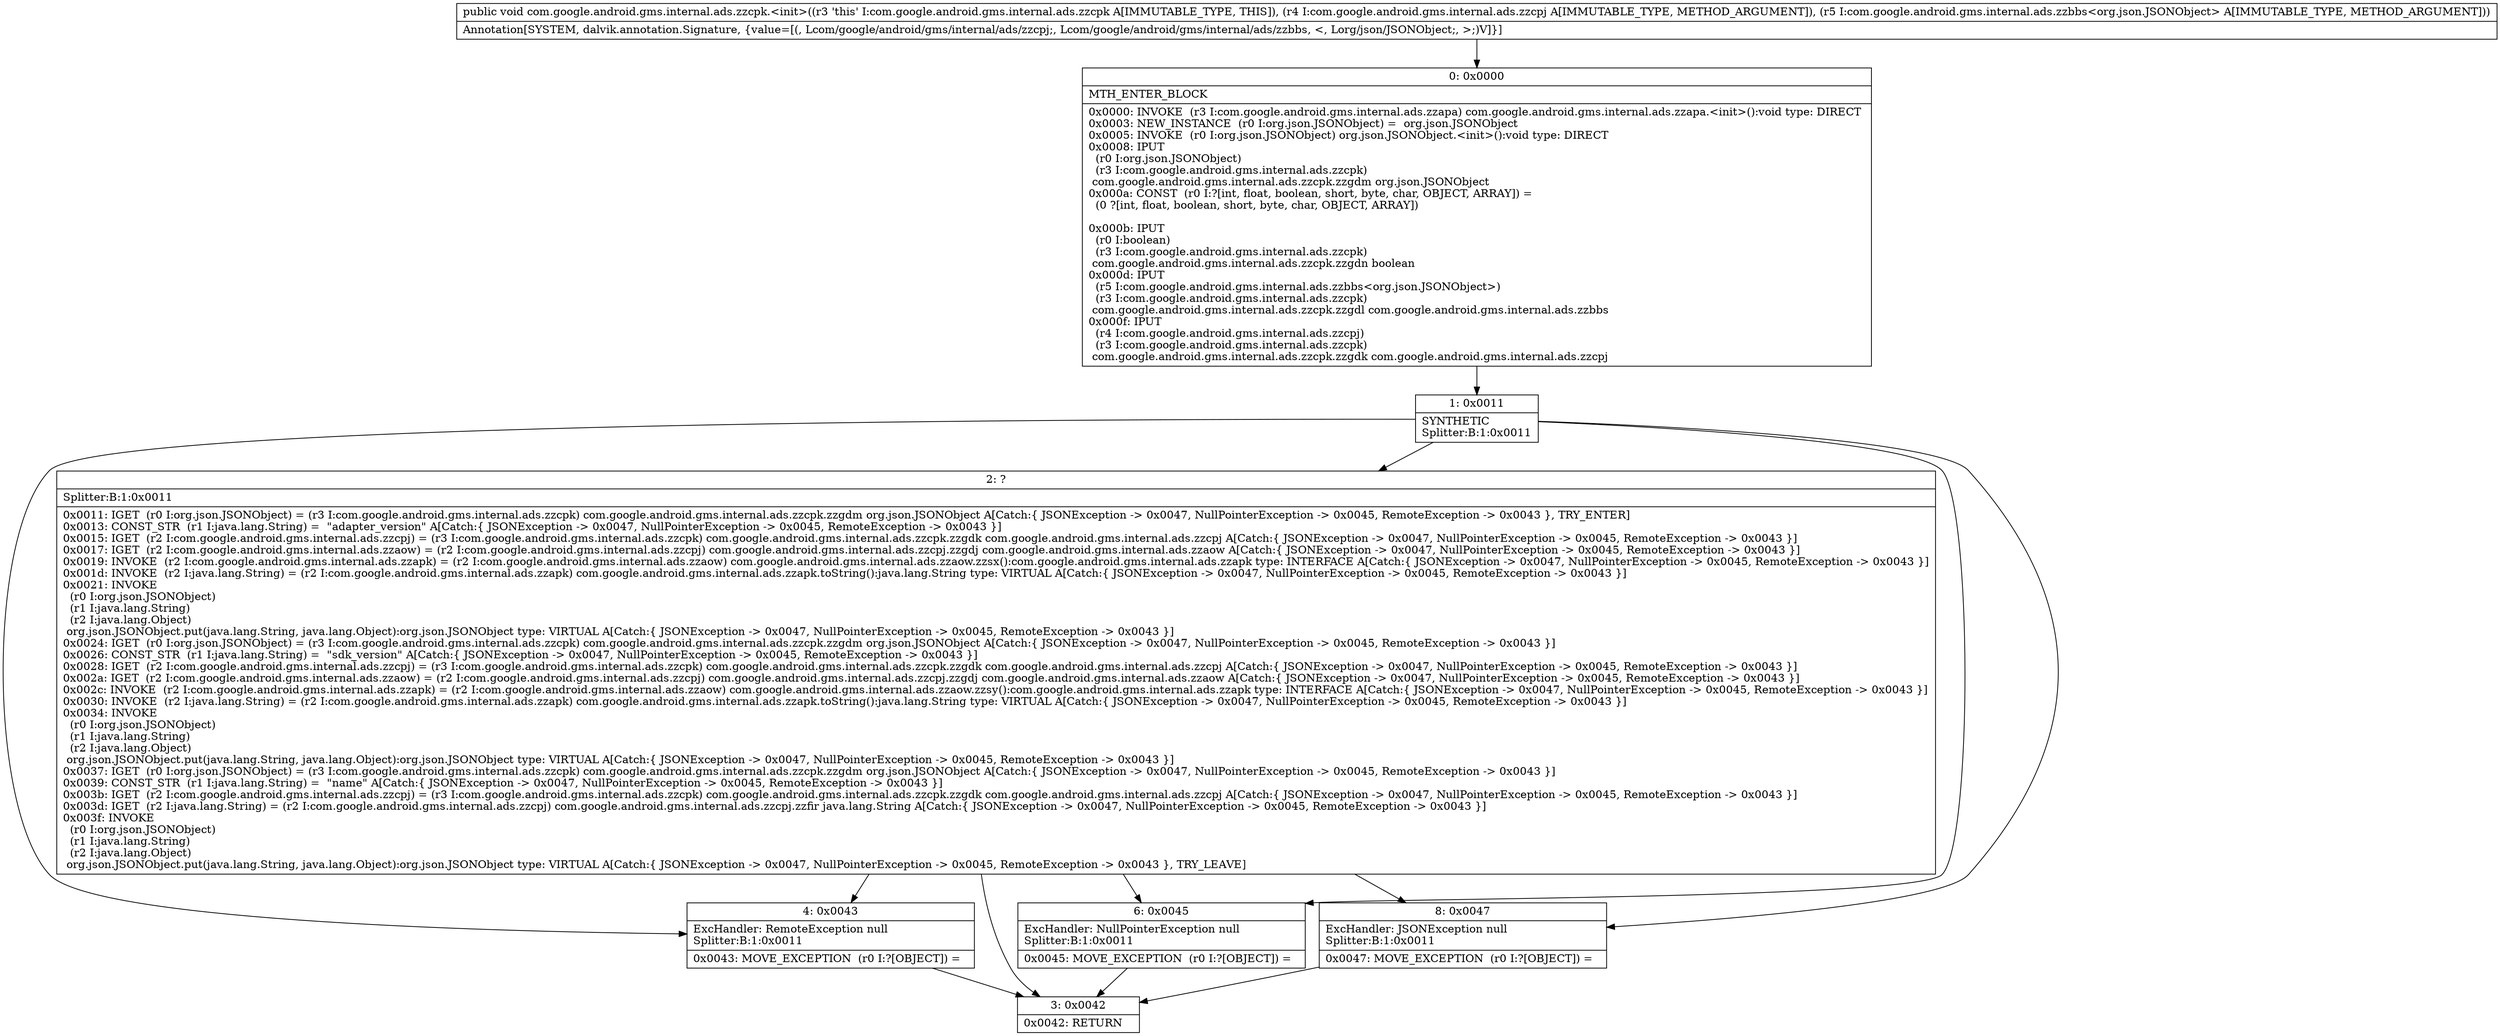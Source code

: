 digraph "CFG forcom.google.android.gms.internal.ads.zzcpk.\<init\>(Lcom\/google\/android\/gms\/internal\/ads\/zzcpj;Lcom\/google\/android\/gms\/internal\/ads\/zzbbs;)V" {
Node_0 [shape=record,label="{0\:\ 0x0000|MTH_ENTER_BLOCK\l|0x0000: INVOKE  (r3 I:com.google.android.gms.internal.ads.zzapa) com.google.android.gms.internal.ads.zzapa.\<init\>():void type: DIRECT \l0x0003: NEW_INSTANCE  (r0 I:org.json.JSONObject) =  org.json.JSONObject \l0x0005: INVOKE  (r0 I:org.json.JSONObject) org.json.JSONObject.\<init\>():void type: DIRECT \l0x0008: IPUT  \l  (r0 I:org.json.JSONObject)\l  (r3 I:com.google.android.gms.internal.ads.zzcpk)\l com.google.android.gms.internal.ads.zzcpk.zzgdm org.json.JSONObject \l0x000a: CONST  (r0 I:?[int, float, boolean, short, byte, char, OBJECT, ARRAY]) = \l  (0 ?[int, float, boolean, short, byte, char, OBJECT, ARRAY])\l \l0x000b: IPUT  \l  (r0 I:boolean)\l  (r3 I:com.google.android.gms.internal.ads.zzcpk)\l com.google.android.gms.internal.ads.zzcpk.zzgdn boolean \l0x000d: IPUT  \l  (r5 I:com.google.android.gms.internal.ads.zzbbs\<org.json.JSONObject\>)\l  (r3 I:com.google.android.gms.internal.ads.zzcpk)\l com.google.android.gms.internal.ads.zzcpk.zzgdl com.google.android.gms.internal.ads.zzbbs \l0x000f: IPUT  \l  (r4 I:com.google.android.gms.internal.ads.zzcpj)\l  (r3 I:com.google.android.gms.internal.ads.zzcpk)\l com.google.android.gms.internal.ads.zzcpk.zzgdk com.google.android.gms.internal.ads.zzcpj \l}"];
Node_1 [shape=record,label="{1\:\ 0x0011|SYNTHETIC\lSplitter:B:1:0x0011\l}"];
Node_2 [shape=record,label="{2\:\ ?|Splitter:B:1:0x0011\l|0x0011: IGET  (r0 I:org.json.JSONObject) = (r3 I:com.google.android.gms.internal.ads.zzcpk) com.google.android.gms.internal.ads.zzcpk.zzgdm org.json.JSONObject A[Catch:\{ JSONException \-\> 0x0047, NullPointerException \-\> 0x0045, RemoteException \-\> 0x0043 \}, TRY_ENTER]\l0x0013: CONST_STR  (r1 I:java.lang.String) =  \"adapter_version\" A[Catch:\{ JSONException \-\> 0x0047, NullPointerException \-\> 0x0045, RemoteException \-\> 0x0043 \}]\l0x0015: IGET  (r2 I:com.google.android.gms.internal.ads.zzcpj) = (r3 I:com.google.android.gms.internal.ads.zzcpk) com.google.android.gms.internal.ads.zzcpk.zzgdk com.google.android.gms.internal.ads.zzcpj A[Catch:\{ JSONException \-\> 0x0047, NullPointerException \-\> 0x0045, RemoteException \-\> 0x0043 \}]\l0x0017: IGET  (r2 I:com.google.android.gms.internal.ads.zzaow) = (r2 I:com.google.android.gms.internal.ads.zzcpj) com.google.android.gms.internal.ads.zzcpj.zzgdj com.google.android.gms.internal.ads.zzaow A[Catch:\{ JSONException \-\> 0x0047, NullPointerException \-\> 0x0045, RemoteException \-\> 0x0043 \}]\l0x0019: INVOKE  (r2 I:com.google.android.gms.internal.ads.zzapk) = (r2 I:com.google.android.gms.internal.ads.zzaow) com.google.android.gms.internal.ads.zzaow.zzsx():com.google.android.gms.internal.ads.zzapk type: INTERFACE A[Catch:\{ JSONException \-\> 0x0047, NullPointerException \-\> 0x0045, RemoteException \-\> 0x0043 \}]\l0x001d: INVOKE  (r2 I:java.lang.String) = (r2 I:com.google.android.gms.internal.ads.zzapk) com.google.android.gms.internal.ads.zzapk.toString():java.lang.String type: VIRTUAL A[Catch:\{ JSONException \-\> 0x0047, NullPointerException \-\> 0x0045, RemoteException \-\> 0x0043 \}]\l0x0021: INVOKE  \l  (r0 I:org.json.JSONObject)\l  (r1 I:java.lang.String)\l  (r2 I:java.lang.Object)\l org.json.JSONObject.put(java.lang.String, java.lang.Object):org.json.JSONObject type: VIRTUAL A[Catch:\{ JSONException \-\> 0x0047, NullPointerException \-\> 0x0045, RemoteException \-\> 0x0043 \}]\l0x0024: IGET  (r0 I:org.json.JSONObject) = (r3 I:com.google.android.gms.internal.ads.zzcpk) com.google.android.gms.internal.ads.zzcpk.zzgdm org.json.JSONObject A[Catch:\{ JSONException \-\> 0x0047, NullPointerException \-\> 0x0045, RemoteException \-\> 0x0043 \}]\l0x0026: CONST_STR  (r1 I:java.lang.String) =  \"sdk_version\" A[Catch:\{ JSONException \-\> 0x0047, NullPointerException \-\> 0x0045, RemoteException \-\> 0x0043 \}]\l0x0028: IGET  (r2 I:com.google.android.gms.internal.ads.zzcpj) = (r3 I:com.google.android.gms.internal.ads.zzcpk) com.google.android.gms.internal.ads.zzcpk.zzgdk com.google.android.gms.internal.ads.zzcpj A[Catch:\{ JSONException \-\> 0x0047, NullPointerException \-\> 0x0045, RemoteException \-\> 0x0043 \}]\l0x002a: IGET  (r2 I:com.google.android.gms.internal.ads.zzaow) = (r2 I:com.google.android.gms.internal.ads.zzcpj) com.google.android.gms.internal.ads.zzcpj.zzgdj com.google.android.gms.internal.ads.zzaow A[Catch:\{ JSONException \-\> 0x0047, NullPointerException \-\> 0x0045, RemoteException \-\> 0x0043 \}]\l0x002c: INVOKE  (r2 I:com.google.android.gms.internal.ads.zzapk) = (r2 I:com.google.android.gms.internal.ads.zzaow) com.google.android.gms.internal.ads.zzaow.zzsy():com.google.android.gms.internal.ads.zzapk type: INTERFACE A[Catch:\{ JSONException \-\> 0x0047, NullPointerException \-\> 0x0045, RemoteException \-\> 0x0043 \}]\l0x0030: INVOKE  (r2 I:java.lang.String) = (r2 I:com.google.android.gms.internal.ads.zzapk) com.google.android.gms.internal.ads.zzapk.toString():java.lang.String type: VIRTUAL A[Catch:\{ JSONException \-\> 0x0047, NullPointerException \-\> 0x0045, RemoteException \-\> 0x0043 \}]\l0x0034: INVOKE  \l  (r0 I:org.json.JSONObject)\l  (r1 I:java.lang.String)\l  (r2 I:java.lang.Object)\l org.json.JSONObject.put(java.lang.String, java.lang.Object):org.json.JSONObject type: VIRTUAL A[Catch:\{ JSONException \-\> 0x0047, NullPointerException \-\> 0x0045, RemoteException \-\> 0x0043 \}]\l0x0037: IGET  (r0 I:org.json.JSONObject) = (r3 I:com.google.android.gms.internal.ads.zzcpk) com.google.android.gms.internal.ads.zzcpk.zzgdm org.json.JSONObject A[Catch:\{ JSONException \-\> 0x0047, NullPointerException \-\> 0x0045, RemoteException \-\> 0x0043 \}]\l0x0039: CONST_STR  (r1 I:java.lang.String) =  \"name\" A[Catch:\{ JSONException \-\> 0x0047, NullPointerException \-\> 0x0045, RemoteException \-\> 0x0043 \}]\l0x003b: IGET  (r2 I:com.google.android.gms.internal.ads.zzcpj) = (r3 I:com.google.android.gms.internal.ads.zzcpk) com.google.android.gms.internal.ads.zzcpk.zzgdk com.google.android.gms.internal.ads.zzcpj A[Catch:\{ JSONException \-\> 0x0047, NullPointerException \-\> 0x0045, RemoteException \-\> 0x0043 \}]\l0x003d: IGET  (r2 I:java.lang.String) = (r2 I:com.google.android.gms.internal.ads.zzcpj) com.google.android.gms.internal.ads.zzcpj.zzfir java.lang.String A[Catch:\{ JSONException \-\> 0x0047, NullPointerException \-\> 0x0045, RemoteException \-\> 0x0043 \}]\l0x003f: INVOKE  \l  (r0 I:org.json.JSONObject)\l  (r1 I:java.lang.String)\l  (r2 I:java.lang.Object)\l org.json.JSONObject.put(java.lang.String, java.lang.Object):org.json.JSONObject type: VIRTUAL A[Catch:\{ JSONException \-\> 0x0047, NullPointerException \-\> 0x0045, RemoteException \-\> 0x0043 \}, TRY_LEAVE]\l}"];
Node_3 [shape=record,label="{3\:\ 0x0042|0x0042: RETURN   \l}"];
Node_4 [shape=record,label="{4\:\ 0x0043|ExcHandler: RemoteException null\lSplitter:B:1:0x0011\l|0x0043: MOVE_EXCEPTION  (r0 I:?[OBJECT]) =  \l}"];
Node_6 [shape=record,label="{6\:\ 0x0045|ExcHandler: NullPointerException null\lSplitter:B:1:0x0011\l|0x0045: MOVE_EXCEPTION  (r0 I:?[OBJECT]) =  \l}"];
Node_8 [shape=record,label="{8\:\ 0x0047|ExcHandler: JSONException null\lSplitter:B:1:0x0011\l|0x0047: MOVE_EXCEPTION  (r0 I:?[OBJECT]) =  \l}"];
MethodNode[shape=record,label="{public void com.google.android.gms.internal.ads.zzcpk.\<init\>((r3 'this' I:com.google.android.gms.internal.ads.zzcpk A[IMMUTABLE_TYPE, THIS]), (r4 I:com.google.android.gms.internal.ads.zzcpj A[IMMUTABLE_TYPE, METHOD_ARGUMENT]), (r5 I:com.google.android.gms.internal.ads.zzbbs\<org.json.JSONObject\> A[IMMUTABLE_TYPE, METHOD_ARGUMENT]))  | Annotation[SYSTEM, dalvik.annotation.Signature, \{value=[(, Lcom\/google\/android\/gms\/internal\/ads\/zzcpj;, Lcom\/google\/android\/gms\/internal\/ads\/zzbbs, \<, Lorg\/json\/JSONObject;, \>;)V]\}]\l}"];
MethodNode -> Node_0;
Node_0 -> Node_1;
Node_1 -> Node_2;
Node_1 -> Node_8;
Node_1 -> Node_6;
Node_1 -> Node_4;
Node_2 -> Node_3;
Node_2 -> Node_8;
Node_2 -> Node_6;
Node_2 -> Node_4;
Node_4 -> Node_3;
Node_6 -> Node_3;
Node_8 -> Node_3;
}

